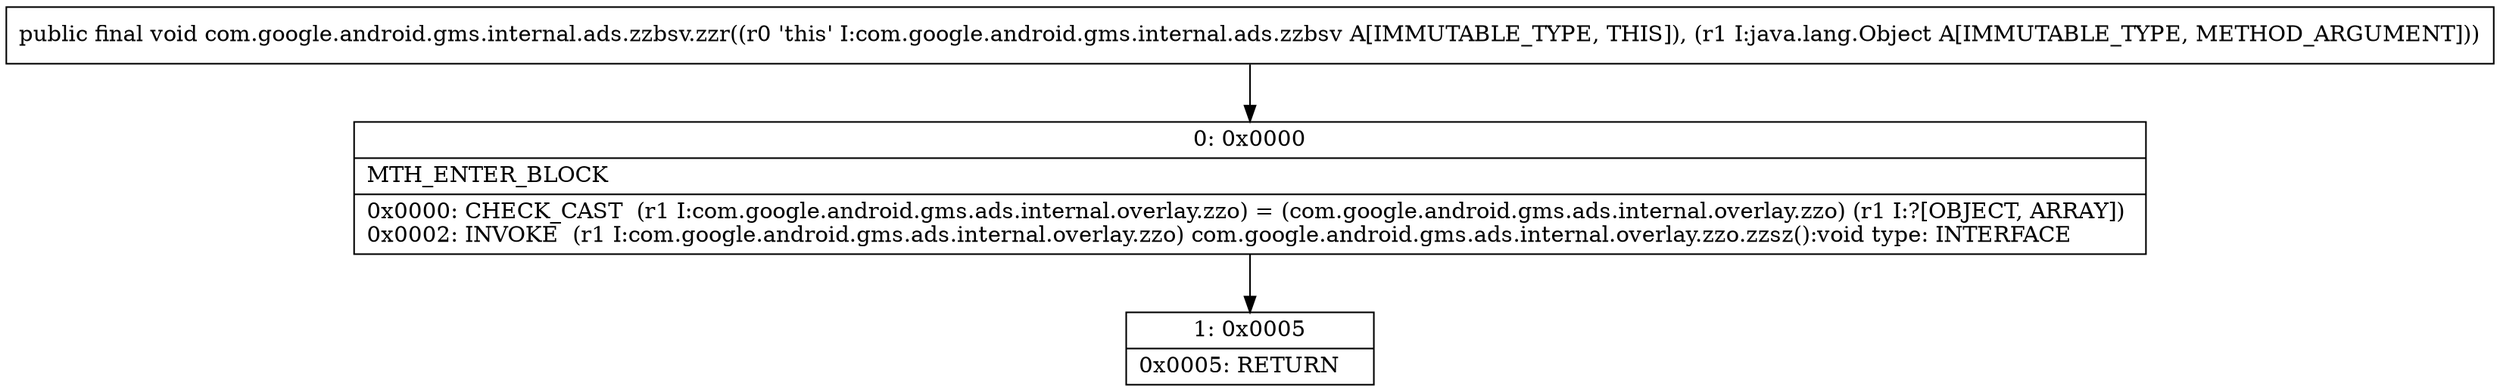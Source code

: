 digraph "CFG forcom.google.android.gms.internal.ads.zzbsv.zzr(Ljava\/lang\/Object;)V" {
Node_0 [shape=record,label="{0\:\ 0x0000|MTH_ENTER_BLOCK\l|0x0000: CHECK_CAST  (r1 I:com.google.android.gms.ads.internal.overlay.zzo) = (com.google.android.gms.ads.internal.overlay.zzo) (r1 I:?[OBJECT, ARRAY]) \l0x0002: INVOKE  (r1 I:com.google.android.gms.ads.internal.overlay.zzo) com.google.android.gms.ads.internal.overlay.zzo.zzsz():void type: INTERFACE \l}"];
Node_1 [shape=record,label="{1\:\ 0x0005|0x0005: RETURN   \l}"];
MethodNode[shape=record,label="{public final void com.google.android.gms.internal.ads.zzbsv.zzr((r0 'this' I:com.google.android.gms.internal.ads.zzbsv A[IMMUTABLE_TYPE, THIS]), (r1 I:java.lang.Object A[IMMUTABLE_TYPE, METHOD_ARGUMENT])) }"];
MethodNode -> Node_0;
Node_0 -> Node_1;
}

